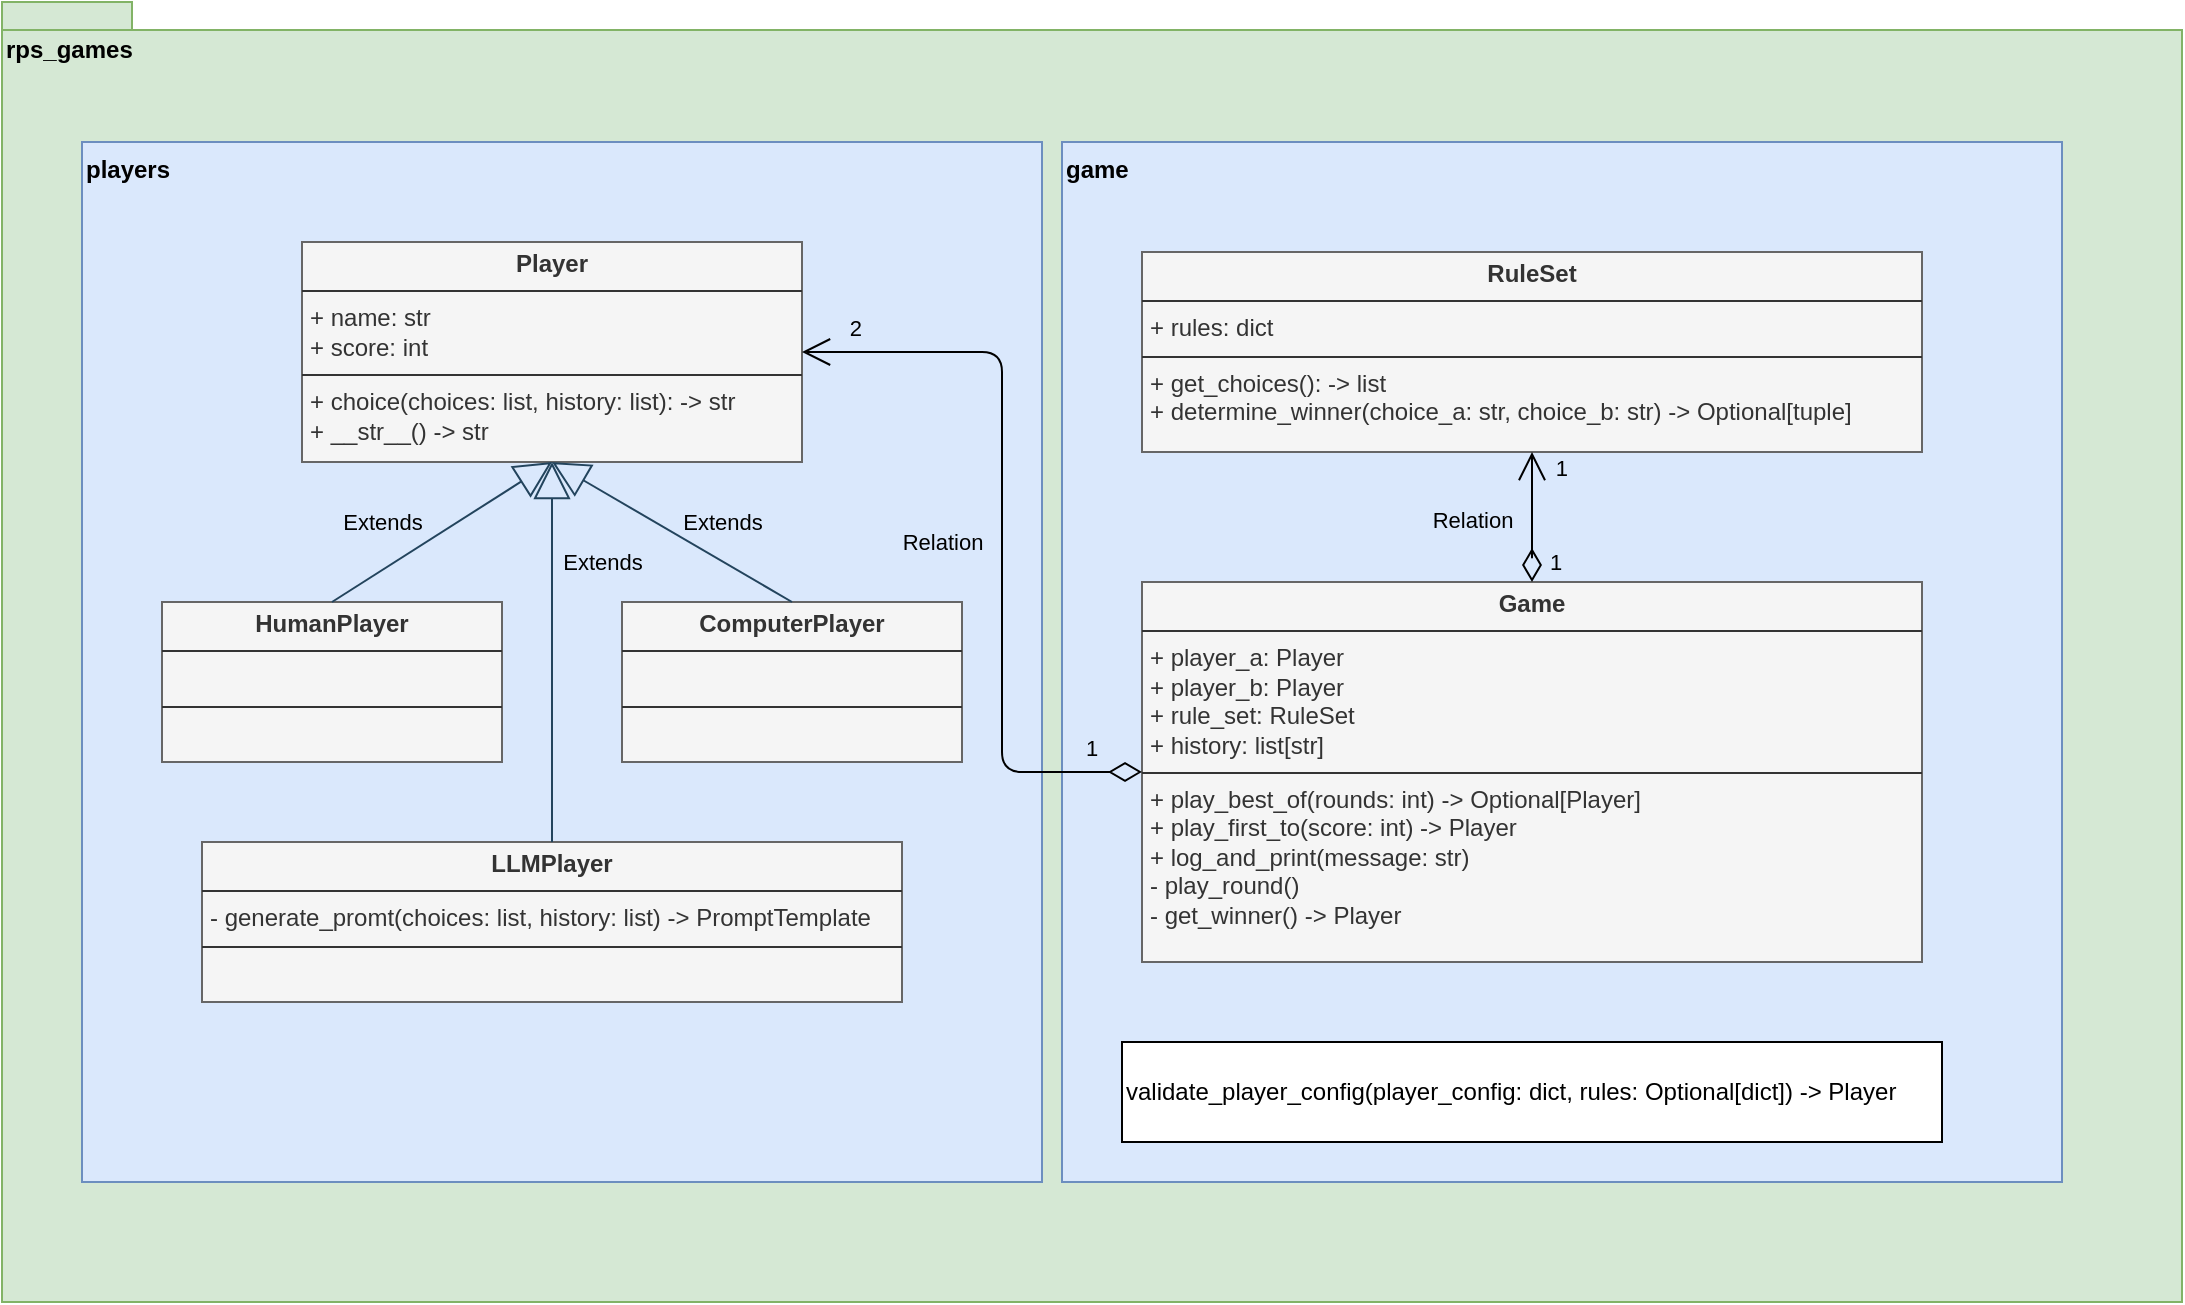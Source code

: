 <mxfile>
    <diagram id="u9CfZ9LrfUK4aCFaM3PY" name="Page-1">
        <mxGraphModel dx="1460" dy="974" grid="1" gridSize="10" guides="1" tooltips="1" connect="1" arrows="1" fold="1" page="1" pageScale="1" pageWidth="850" pageHeight="1100" math="0" shadow="0">
            <root>
                <mxCell id="0"/>
                <mxCell id="1" parent="0"/>
                <mxCell id="2" value="rps_games" style="shape=folder;fontStyle=1;spacingTop=10;tabWidth=40;tabHeight=14;tabPosition=left;html=1;whiteSpace=wrap;verticalAlign=top;align=left;fillColor=#d5e8d4;strokeColor=#82b366;" parent="1" vertex="1">
                    <mxGeometry x="40" y="130" width="1090" height="650" as="geometry"/>
                </mxCell>
                <mxCell id="21" value="players" style="html=1;whiteSpace=wrap;align=left;verticalAlign=top;fontStyle=1;fillColor=#dae8fc;strokeColor=#6c8ebf;" vertex="1" parent="1">
                    <mxGeometry x="80" y="200" width="480" height="520" as="geometry"/>
                </mxCell>
                <mxCell id="6" value="game" style="html=1;whiteSpace=wrap;align=left;verticalAlign=top;fontStyle=1;fillColor=#dae8fc;strokeColor=#6c8ebf;" parent="1" vertex="1">
                    <mxGeometry x="570" y="200" width="500" height="520" as="geometry"/>
                </mxCell>
                <mxCell id="8" value="&lt;p style=&quot;margin:0px;margin-top:4px;text-align:center;&quot;&gt;&lt;b&gt;RuleSet&lt;/b&gt;&lt;/p&gt;&lt;hr size=&quot;1&quot; style=&quot;border-style:solid;&quot;&gt;&lt;p style=&quot;margin:0px;margin-left:4px;&quot;&gt;+ rules: dict&lt;/p&gt;&lt;hr size=&quot;1&quot; style=&quot;border-style:solid;&quot;&gt;&lt;p style=&quot;margin:0px;margin-left:4px;&quot;&gt;+ get_choices(): -&amp;gt; list&lt;/p&gt;&lt;p style=&quot;margin:0px;margin-left:4px;&quot;&gt;+ determine_winner(choice_a: str, choice_b: str) -&amp;gt; Optional[tuple]&lt;/p&gt;" style="verticalAlign=top;align=left;overflow=fill;html=1;whiteSpace=wrap;fillColor=#f5f5f5;strokeColor=#666666;fontColor=#333333;" parent="1" vertex="1">
                    <mxGeometry x="610" y="255" width="390" height="100" as="geometry"/>
                </mxCell>
                <mxCell id="9" value="&lt;p style=&quot;margin:0px;margin-top:4px;text-align:center;&quot;&gt;&lt;b&gt;Player&lt;/b&gt;&lt;/p&gt;&lt;hr size=&quot;1&quot; style=&quot;border-style:solid;&quot;&gt;&lt;p style=&quot;margin:0px;margin-left:4px;&quot;&gt;+ name: str&lt;/p&gt;&lt;p style=&quot;margin:0px;margin-left:4px;&quot;&gt;+ score: int&lt;/p&gt;&lt;hr size=&quot;1&quot; style=&quot;border-style:solid;&quot;&gt;&lt;p style=&quot;margin:0px;margin-left:4px;&quot;&gt;+ choice(choices: list, history: list): -&amp;gt; str&lt;/p&gt;&lt;p style=&quot;margin:0px;margin-left:4px;&quot;&gt;+ __str__() -&amp;gt; str&lt;/p&gt;" style="verticalAlign=top;align=left;overflow=fill;html=1;whiteSpace=wrap;fillColor=#f5f5f5;strokeColor=#666666;fontColor=#333333;" parent="1" vertex="1">
                    <mxGeometry x="190" y="250" width="250" height="110" as="geometry"/>
                </mxCell>
                <mxCell id="10" value="&lt;p style=&quot;margin:0px;margin-top:4px;text-align:center;&quot;&gt;&lt;b&gt;HumanPlayer&lt;/b&gt;&lt;/p&gt;&lt;hr size=&quot;1&quot; style=&quot;border-style:solid;&quot;&gt;&lt;p style=&quot;margin:0px;margin-left:4px;&quot;&gt;&lt;br&gt;&lt;/p&gt;&lt;hr size=&quot;1&quot; style=&quot;border-style:solid;&quot;&gt;&lt;p style=&quot;margin:0px;margin-left:4px;&quot;&gt;&lt;br&gt;&lt;/p&gt;" style="verticalAlign=top;align=left;overflow=fill;html=1;whiteSpace=wrap;fillColor=#f5f5f5;strokeColor=#666666;fontColor=#333333;" parent="1" vertex="1">
                    <mxGeometry x="120" y="430" width="170" height="80" as="geometry"/>
                </mxCell>
                <mxCell id="11" value="&lt;p style=&quot;margin:0px;margin-top:4px;text-align:center;&quot;&gt;&lt;b&gt;ComputerPlayer&lt;/b&gt;&lt;/p&gt;&lt;hr size=&quot;1&quot; style=&quot;border-style:solid;&quot;&gt;&lt;p style=&quot;margin:0px;margin-left:4px;&quot;&gt;&lt;br&gt;&lt;/p&gt;&lt;hr size=&quot;1&quot; style=&quot;border-style:solid;&quot;&gt;&lt;p style=&quot;margin:0px;margin-left:4px;&quot;&gt;&lt;br&gt;&lt;/p&gt;" style="verticalAlign=top;align=left;overflow=fill;html=1;whiteSpace=wrap;fillColor=#f5f5f5;strokeColor=#666666;fontColor=#333333;" parent="1" vertex="1">
                    <mxGeometry x="350" y="430" width="170" height="80" as="geometry"/>
                </mxCell>
                <mxCell id="18" value="Extends" style="endArrow=block;endSize=16;endFill=0;html=1;exitX=0.5;exitY=0;exitDx=0;exitDy=0;entryX=0.5;entryY=1;entryDx=0;entryDy=0;fillColor=#bac8d3;strokeColor=#23445d;labelBackgroundColor=none;" parent="1" source="10" target="9" edge="1">
                    <mxGeometry x="-0.347" y="20" width="160" relative="1" as="geometry">
                        <mxPoint x="230" y="530" as="sourcePoint"/>
                        <mxPoint x="390" y="530" as="targetPoint"/>
                        <mxPoint as="offset"/>
                    </mxGeometry>
                </mxCell>
                <mxCell id="19" value="Extends" style="endArrow=block;endSize=16;endFill=0;html=1;exitX=0.5;exitY=0;exitDx=0;exitDy=0;entryX=0.5;entryY=1;entryDx=0;entryDy=0;fillColor=#bac8d3;strokeColor=#23445d;labelBackgroundColor=none;" parent="1" source="11" target="9" edge="1">
                    <mxGeometry x="-0.275" y="-17" width="160" relative="1" as="geometry">
                        <mxPoint x="215" y="440" as="sourcePoint"/>
                        <mxPoint x="345" y="370" as="targetPoint"/>
                        <mxPoint as="offset"/>
                    </mxGeometry>
                </mxCell>
                <mxCell id="20" value="&lt;p style=&quot;margin:0px;margin-top:4px;text-align:center;&quot;&gt;&lt;b&gt;Game&lt;/b&gt;&lt;/p&gt;&lt;hr size=&quot;1&quot; style=&quot;border-style:solid;&quot;&gt;&lt;p style=&quot;margin:0px;margin-left:4px;&quot;&gt;+ player_a: Player&lt;/p&gt;&lt;p style=&quot;margin:0px;margin-left:4px;&quot;&gt;+ player_b: Player&lt;/p&gt;&lt;p style=&quot;margin:0px;margin-left:4px;&quot;&gt;+ rule_set: RuleSet&lt;/p&gt;&lt;p style=&quot;margin:0px;margin-left:4px;&quot;&gt;+ history: list[str]&lt;/p&gt;&lt;hr size=&quot;1&quot; style=&quot;border-style:solid;&quot;&gt;&lt;p style=&quot;margin:0px;margin-left:4px;&quot;&gt;&lt;span style=&quot;background-color: transparent;&quot;&gt;+ play_best_of(rounds: int) -&amp;gt; Optional[Player]&lt;/span&gt;&lt;/p&gt;&lt;p style=&quot;margin:0px;margin-left:4px;&quot;&gt;+ play_first_to(score: int) -&amp;gt; Player&lt;/p&gt;&lt;p style=&quot;margin:0px;margin-left:4px;&quot;&gt;+ log_and_print(message: str)&lt;/p&gt;&lt;p style=&quot;margin:0px;margin-left:4px;&quot;&gt;- play_round()&lt;/p&gt;&lt;p style=&quot;margin: 0px 0px 0px 4px;&quot;&gt;&lt;span style=&quot;background-color: transparent;&quot;&gt;- get_winner() -&amp;gt; Player&lt;/span&gt;&lt;/p&gt;&lt;p style=&quot;margin:0px;margin-left:4px;&quot;&gt;&lt;br&gt;&lt;/p&gt;" style="verticalAlign=top;align=left;overflow=fill;html=1;whiteSpace=wrap;fillColor=#f5f5f5;strokeColor=#666666;fontColor=#333333;" parent="1" vertex="1">
                    <mxGeometry x="610" y="420" width="390" height="190" as="geometry"/>
                </mxCell>
                <mxCell id="22" value="&lt;p style=&quot;margin:0px;margin-top:4px;text-align:center;&quot;&gt;&lt;b&gt;LLMPlayer&lt;/b&gt;&lt;/p&gt;&lt;hr size=&quot;1&quot; style=&quot;border-style:solid;&quot;&gt;&lt;p style=&quot;margin:0px;margin-left:4px;&quot;&gt;- generate_promt(choices: list, history: list) -&amp;gt; PromptTemplate&lt;/p&gt;&lt;hr size=&quot;1&quot; style=&quot;border-style:solid;&quot;&gt;&lt;p style=&quot;margin:0px;margin-left:4px;&quot;&gt;&lt;br&gt;&lt;/p&gt;" style="verticalAlign=top;align=left;overflow=fill;html=1;whiteSpace=wrap;fillColor=#f5f5f5;strokeColor=#666666;fontColor=#333333;" vertex="1" parent="1">
                    <mxGeometry x="140" y="550" width="350" height="80" as="geometry"/>
                </mxCell>
                <mxCell id="23" value="Extends" style="endArrow=block;endSize=16;endFill=0;html=1;exitX=0.5;exitY=0;exitDx=0;exitDy=0;fillColor=#bac8d3;strokeColor=#23445d;labelBackgroundColor=none;" edge="1" parent="1" source="22">
                    <mxGeometry x="0.474" y="-25" width="160" relative="1" as="geometry">
                        <mxPoint x="445" y="440" as="sourcePoint"/>
                        <mxPoint x="315" y="360" as="targetPoint"/>
                        <mxPoint as="offset"/>
                    </mxGeometry>
                </mxCell>
                <mxCell id="24" value="validate_player_config(player_config: dict, rules: Optional[dict]) -&amp;gt; Player" style="html=1;whiteSpace=wrap;align=left;" vertex="1" parent="1">
                    <mxGeometry x="600" y="650" width="410" height="50" as="geometry"/>
                </mxCell>
                <mxCell id="27" value="Relation" style="endArrow=open;html=1;endSize=12;startArrow=diamondThin;startSize=14;startFill=0;edgeStyle=orthogonalEdgeStyle;entryX=1;entryY=0.5;entryDx=0;entryDy=0;exitX=0;exitY=0.5;exitDx=0;exitDy=0;fontColor=default;labelBackgroundColor=none;" edge="1" parent="1" source="20" target="9">
                    <mxGeometry x="-0.026" y="30" relative="1" as="geometry">
                        <mxPoint x="410" y="420" as="sourcePoint"/>
                        <mxPoint x="570" y="420" as="targetPoint"/>
                        <Array as="points">
                            <mxPoint x="540" y="515"/>
                            <mxPoint x="540" y="305"/>
                        </Array>
                        <mxPoint as="offset"/>
                    </mxGeometry>
                </mxCell>
                <mxCell id="28" value="1" style="edgeLabel;resizable=0;html=1;align=left;verticalAlign=top;labelBackgroundColor=none;" connectable="0" vertex="1" parent="27">
                    <mxGeometry x="-1" relative="1" as="geometry">
                        <mxPoint x="-30" y="-25" as="offset"/>
                    </mxGeometry>
                </mxCell>
                <mxCell id="29" value="2" style="edgeLabel;resizable=0;html=1;align=right;verticalAlign=top;labelBackgroundColor=none;" connectable="0" vertex="1" parent="27">
                    <mxGeometry x="1" relative="1" as="geometry">
                        <mxPoint x="30" y="-25" as="offset"/>
                    </mxGeometry>
                </mxCell>
                <mxCell id="30" value="Relation" style="endArrow=open;html=1;endSize=12;startArrow=diamondThin;startSize=14;startFill=0;edgeStyle=orthogonalEdgeStyle;entryX=0.5;entryY=1;entryDx=0;entryDy=0;exitX=0.5;exitY=0;exitDx=0;exitDy=0;fontColor=default;labelBackgroundColor=none;" edge="1" parent="1" source="20" target="8">
                    <mxGeometry x="-0.026" y="30" relative="1" as="geometry">
                        <mxPoint x="620" y="525" as="sourcePoint"/>
                        <mxPoint x="450" y="315" as="targetPoint"/>
                        <Array as="points">
                            <mxPoint x="805" y="410"/>
                            <mxPoint x="805" y="410"/>
                        </Array>
                        <mxPoint as="offset"/>
                    </mxGeometry>
                </mxCell>
                <mxCell id="31" value="1" style="edgeLabel;resizable=0;html=1;align=left;verticalAlign=top;labelBackgroundColor=none;" connectable="0" vertex="1" parent="30">
                    <mxGeometry x="-1" relative="1" as="geometry">
                        <mxPoint x="7" y="-23" as="offset"/>
                    </mxGeometry>
                </mxCell>
                <mxCell id="32" value="1" style="edgeLabel;resizable=0;html=1;align=right;verticalAlign=top;labelBackgroundColor=none;" connectable="0" vertex="1" parent="30">
                    <mxGeometry x="1" relative="1" as="geometry">
                        <mxPoint x="18" y="-5" as="offset"/>
                    </mxGeometry>
                </mxCell>
            </root>
        </mxGraphModel>
    </diagram>
</mxfile>